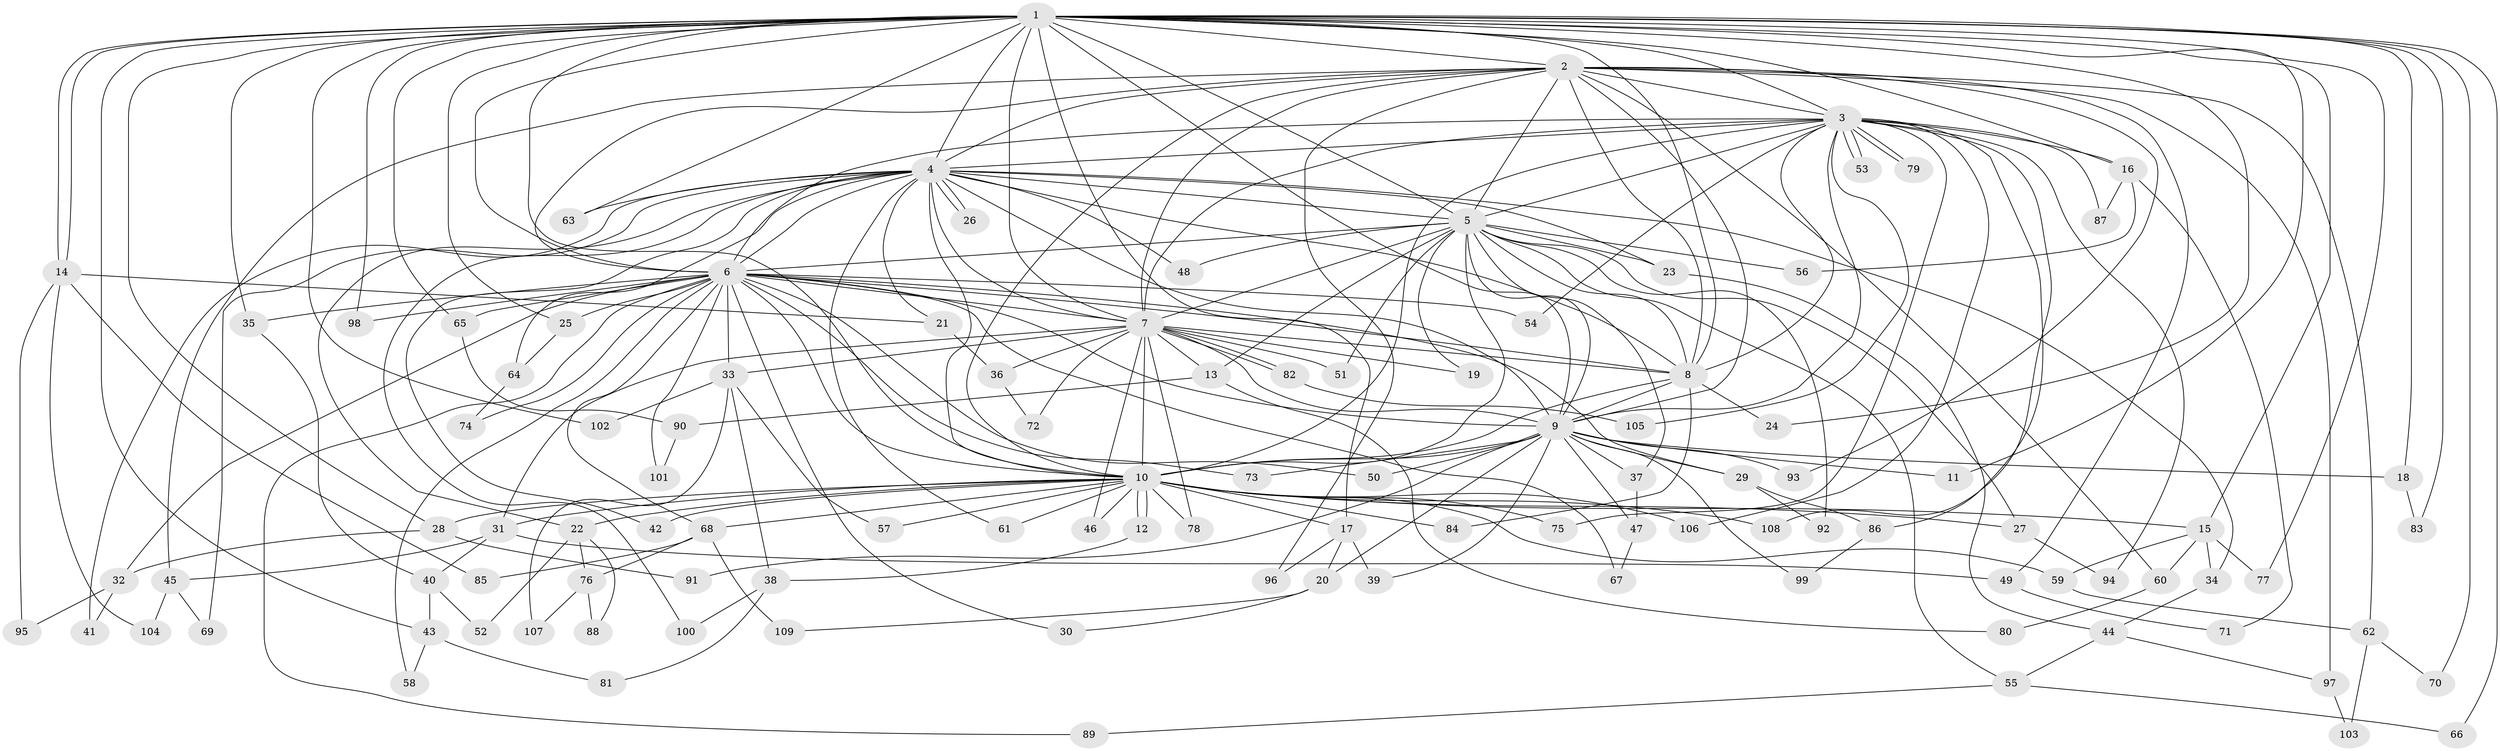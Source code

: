 // Generated by graph-tools (version 1.1) at 2025/25/03/09/25 03:25:49]
// undirected, 109 vertices, 243 edges
graph export_dot {
graph [start="1"]
  node [color=gray90,style=filled];
  1;
  2;
  3;
  4;
  5;
  6;
  7;
  8;
  9;
  10;
  11;
  12;
  13;
  14;
  15;
  16;
  17;
  18;
  19;
  20;
  21;
  22;
  23;
  24;
  25;
  26;
  27;
  28;
  29;
  30;
  31;
  32;
  33;
  34;
  35;
  36;
  37;
  38;
  39;
  40;
  41;
  42;
  43;
  44;
  45;
  46;
  47;
  48;
  49;
  50;
  51;
  52;
  53;
  54;
  55;
  56;
  57;
  58;
  59;
  60;
  61;
  62;
  63;
  64;
  65;
  66;
  67;
  68;
  69;
  70;
  71;
  72;
  73;
  74;
  75;
  76;
  77;
  78;
  79;
  80;
  81;
  82;
  83;
  84;
  85;
  86;
  87;
  88;
  89;
  90;
  91;
  92;
  93;
  94;
  95;
  96;
  97;
  98;
  99;
  100;
  101;
  102;
  103;
  104;
  105;
  106;
  107;
  108;
  109;
  1 -- 2;
  1 -- 3;
  1 -- 4;
  1 -- 5;
  1 -- 6;
  1 -- 7;
  1 -- 8;
  1 -- 9;
  1 -- 10;
  1 -- 11;
  1 -- 14;
  1 -- 14;
  1 -- 15;
  1 -- 16;
  1 -- 17;
  1 -- 18;
  1 -- 24;
  1 -- 25;
  1 -- 28;
  1 -- 35;
  1 -- 43;
  1 -- 63;
  1 -- 65;
  1 -- 66;
  1 -- 70;
  1 -- 77;
  1 -- 83;
  1 -- 98;
  1 -- 102;
  2 -- 3;
  2 -- 4;
  2 -- 5;
  2 -- 6;
  2 -- 7;
  2 -- 8;
  2 -- 9;
  2 -- 10;
  2 -- 45;
  2 -- 49;
  2 -- 60;
  2 -- 62;
  2 -- 93;
  2 -- 96;
  2 -- 97;
  3 -- 4;
  3 -- 5;
  3 -- 6;
  3 -- 7;
  3 -- 8;
  3 -- 9;
  3 -- 10;
  3 -- 16;
  3 -- 53;
  3 -- 53;
  3 -- 54;
  3 -- 75;
  3 -- 79;
  3 -- 79;
  3 -- 86;
  3 -- 87;
  3 -- 94;
  3 -- 105;
  3 -- 106;
  3 -- 108;
  4 -- 5;
  4 -- 6;
  4 -- 7;
  4 -- 8;
  4 -- 9;
  4 -- 10;
  4 -- 21;
  4 -- 22;
  4 -- 23;
  4 -- 26;
  4 -- 26;
  4 -- 34;
  4 -- 41;
  4 -- 42;
  4 -- 48;
  4 -- 61;
  4 -- 63;
  4 -- 64;
  4 -- 69;
  4 -- 100;
  5 -- 6;
  5 -- 7;
  5 -- 8;
  5 -- 9;
  5 -- 10;
  5 -- 13;
  5 -- 19;
  5 -- 23;
  5 -- 27;
  5 -- 37;
  5 -- 48;
  5 -- 51;
  5 -- 55;
  5 -- 56;
  5 -- 92;
  6 -- 7;
  6 -- 8;
  6 -- 9;
  6 -- 10;
  6 -- 25;
  6 -- 29;
  6 -- 30;
  6 -- 32;
  6 -- 33;
  6 -- 35;
  6 -- 50;
  6 -- 54;
  6 -- 58;
  6 -- 65;
  6 -- 67;
  6 -- 68;
  6 -- 73;
  6 -- 74;
  6 -- 89;
  6 -- 98;
  6 -- 101;
  7 -- 8;
  7 -- 9;
  7 -- 10;
  7 -- 13;
  7 -- 19;
  7 -- 31;
  7 -- 33;
  7 -- 36;
  7 -- 46;
  7 -- 51;
  7 -- 72;
  7 -- 78;
  7 -- 82;
  7 -- 82;
  8 -- 9;
  8 -- 10;
  8 -- 24;
  8 -- 84;
  9 -- 10;
  9 -- 11;
  9 -- 18;
  9 -- 20;
  9 -- 29;
  9 -- 37;
  9 -- 39;
  9 -- 47;
  9 -- 50;
  9 -- 73;
  9 -- 91;
  9 -- 93;
  9 -- 99;
  10 -- 12;
  10 -- 12;
  10 -- 15;
  10 -- 17;
  10 -- 22;
  10 -- 27;
  10 -- 28;
  10 -- 31;
  10 -- 42;
  10 -- 46;
  10 -- 57;
  10 -- 59;
  10 -- 61;
  10 -- 68;
  10 -- 75;
  10 -- 78;
  10 -- 84;
  10 -- 106;
  10 -- 108;
  12 -- 38;
  13 -- 80;
  13 -- 90;
  14 -- 21;
  14 -- 85;
  14 -- 95;
  14 -- 104;
  15 -- 34;
  15 -- 59;
  15 -- 60;
  15 -- 77;
  16 -- 56;
  16 -- 71;
  16 -- 87;
  17 -- 20;
  17 -- 39;
  17 -- 96;
  18 -- 83;
  20 -- 30;
  20 -- 109;
  21 -- 36;
  22 -- 52;
  22 -- 76;
  22 -- 88;
  23 -- 44;
  25 -- 64;
  27 -- 94;
  28 -- 32;
  28 -- 91;
  29 -- 86;
  29 -- 92;
  31 -- 40;
  31 -- 45;
  31 -- 49;
  32 -- 41;
  32 -- 95;
  33 -- 38;
  33 -- 57;
  33 -- 102;
  33 -- 107;
  34 -- 44;
  35 -- 40;
  36 -- 72;
  37 -- 47;
  38 -- 81;
  38 -- 100;
  40 -- 43;
  40 -- 52;
  43 -- 58;
  43 -- 81;
  44 -- 55;
  44 -- 97;
  45 -- 69;
  45 -- 104;
  47 -- 67;
  49 -- 71;
  55 -- 66;
  55 -- 89;
  59 -- 62;
  60 -- 80;
  62 -- 70;
  62 -- 103;
  64 -- 74;
  65 -- 90;
  68 -- 76;
  68 -- 85;
  68 -- 109;
  76 -- 88;
  76 -- 107;
  82 -- 105;
  86 -- 99;
  90 -- 101;
  97 -- 103;
}
